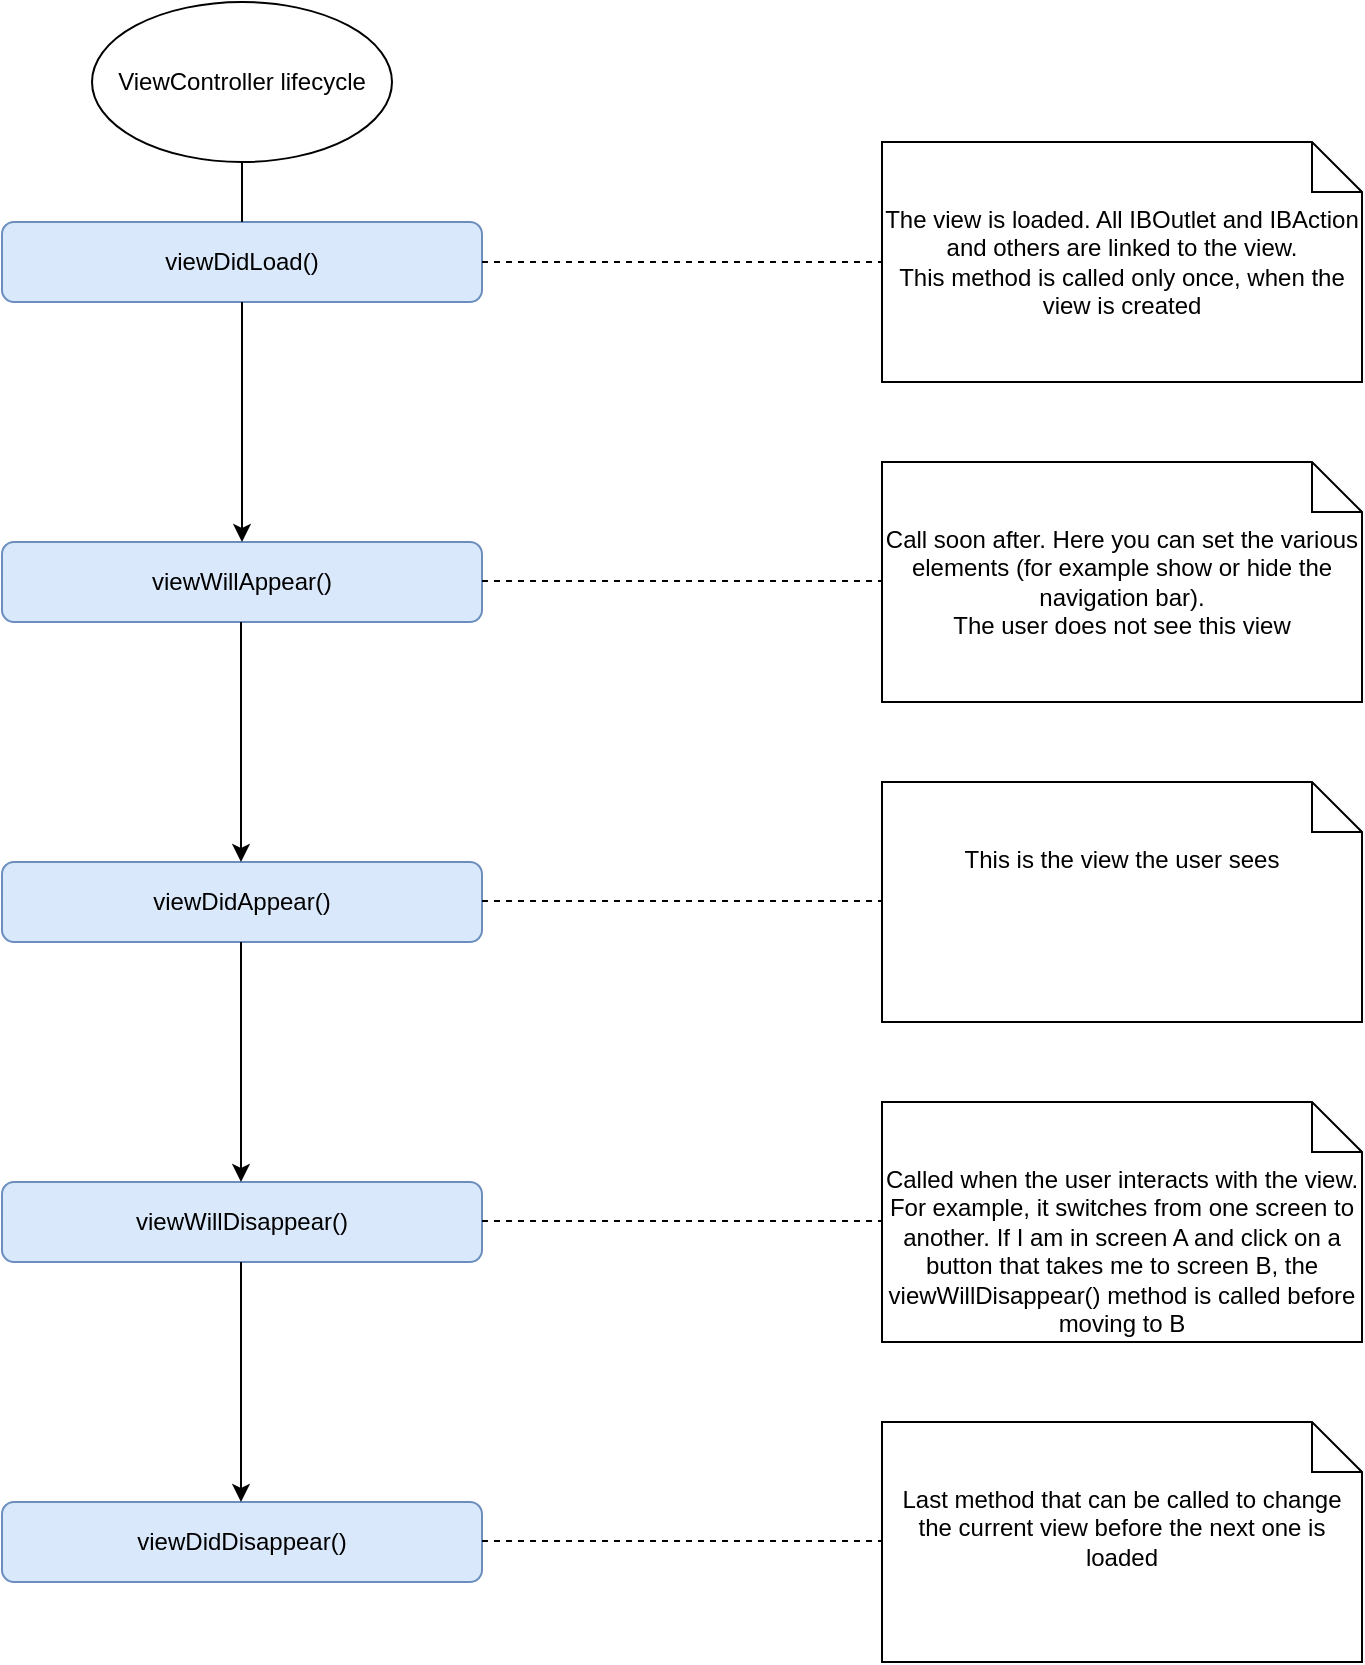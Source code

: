<mxfile version="20.3.0" type="device"><diagram id="C5RBs43oDa-KdzZeNtuy" name="Page-1"><mxGraphModel dx="1426" dy="823" grid="1" gridSize="10" guides="1" tooltips="1" connect="1" arrows="1" fold="1" page="1" pageScale="1" pageWidth="827" pageHeight="1169" math="0" shadow="0"><root><mxCell id="WIyWlLk6GJQsqaUBKTNV-0"/><mxCell id="WIyWlLk6GJQsqaUBKTNV-1" parent="WIyWlLk6GJQsqaUBKTNV-0"/><mxCell id="tubEye0YgY9Ee9QJ9XHM-0" value="viewDidLoad()" style="rounded=1;whiteSpace=wrap;html=1;fillColor=#dae8fc;strokeColor=#6c8ebf;" vertex="1" parent="WIyWlLk6GJQsqaUBKTNV-1"><mxGeometry x="40" y="120" width="240" height="40" as="geometry"/></mxCell><mxCell id="tubEye0YgY9Ee9QJ9XHM-3" value="viewDidAppear()" style="rounded=1;whiteSpace=wrap;html=1;fillColor=#dae8fc;strokeColor=#6c8ebf;" vertex="1" parent="WIyWlLk6GJQsqaUBKTNV-1"><mxGeometry x="40" y="440" width="240" height="40" as="geometry"/></mxCell><mxCell id="tubEye0YgY9Ee9QJ9XHM-4" value="viewWillDisappear()" style="rounded=1;whiteSpace=wrap;html=1;fillColor=#dae8fc;strokeColor=#6c8ebf;" vertex="1" parent="WIyWlLk6GJQsqaUBKTNV-1"><mxGeometry x="40" y="600" width="240" height="40" as="geometry"/></mxCell><mxCell id="tubEye0YgY9Ee9QJ9XHM-6" value="viewDidDisappear()" style="rounded=1;whiteSpace=wrap;html=1;fillColor=#dae8fc;strokeColor=#6c8ebf;" vertex="1" parent="WIyWlLk6GJQsqaUBKTNV-1"><mxGeometry x="40" y="760" width="240" height="40" as="geometry"/></mxCell><mxCell id="tubEye0YgY9Ee9QJ9XHM-8" value="&lt;div&gt;The view is loaded. All IBOutlet and IBAction and others are linked to the view.&lt;/div&gt;&lt;div&gt;This method is called only once, when the view is created&lt;/div&gt;" style="shape=note2;boundedLbl=1;whiteSpace=wrap;html=1;size=25;verticalAlign=top;align=center;" vertex="1" parent="WIyWlLk6GJQsqaUBKTNV-1"><mxGeometry x="480" y="80" width="240" height="120" as="geometry"/></mxCell><mxCell id="tubEye0YgY9Ee9QJ9XHM-9" value="&lt;div&gt;Call soon after. Here you can set the various elements (for example show or hide the navigation bar).&lt;/div&gt;&lt;div&gt;The user does not see this view&lt;/div&gt;&lt;div&gt;&lt;br&gt;&lt;/div&gt;" style="shape=note2;boundedLbl=1;whiteSpace=wrap;html=1;size=25;verticalAlign=top;align=center;" vertex="1" parent="WIyWlLk6GJQsqaUBKTNV-1"><mxGeometry x="480" y="240" width="240" height="120" as="geometry"/></mxCell><mxCell id="tubEye0YgY9Ee9QJ9XHM-10" value="viewWillAppear()" style="rounded=1;whiteSpace=wrap;html=1;fillColor=#dae8fc;strokeColor=#6c8ebf;" vertex="1" parent="WIyWlLk6GJQsqaUBKTNV-1"><mxGeometry x="40" y="280" width="240" height="40" as="geometry"/></mxCell><mxCell id="tubEye0YgY9Ee9QJ9XHM-11" value="&lt;div&gt;This is the view the user sees&lt;br&gt;&lt;/div&gt;" style="shape=note2;boundedLbl=1;whiteSpace=wrap;html=1;size=25;verticalAlign=top;align=center;" vertex="1" parent="WIyWlLk6GJQsqaUBKTNV-1"><mxGeometry x="480" y="400" width="240" height="120" as="geometry"/></mxCell><mxCell id="tubEye0YgY9Ee9QJ9XHM-12" value="&lt;div&gt;Called when the user interacts with the view. For example, it switches from one screen to another.&amp;nbsp;&lt;span style=&quot;background-color: initial;&quot;&gt;If I am in screen A and click on a button that takes me to screen B, the viewWillDisappear() method is called before moving to B&lt;/span&gt;&lt;/div&gt;" style="shape=note2;boundedLbl=1;whiteSpace=wrap;html=1;size=25;verticalAlign=top;align=center;" vertex="1" parent="WIyWlLk6GJQsqaUBKTNV-1"><mxGeometry x="480" y="560" width="240" height="120" as="geometry"/></mxCell><mxCell id="tubEye0YgY9Ee9QJ9XHM-13" value="&lt;div&gt;Last method that can be called to change the current view before the next one is loaded&lt;br&gt;&lt;/div&gt;" style="shape=note2;boundedLbl=1;whiteSpace=wrap;html=1;size=25;verticalAlign=top;align=center;" vertex="1" parent="WIyWlLk6GJQsqaUBKTNV-1"><mxGeometry x="480" y="720" width="240" height="120" as="geometry"/></mxCell><mxCell id="tubEye0YgY9Ee9QJ9XHM-15" value="" style="endArrow=classic;html=1;rounded=0;exitX=0.5;exitY=1;exitDx=0;exitDy=0;entryX=0.5;entryY=0;entryDx=0;entryDy=0;" edge="1" parent="WIyWlLk6GJQsqaUBKTNV-1" source="tubEye0YgY9Ee9QJ9XHM-0" target="tubEye0YgY9Ee9QJ9XHM-10"><mxGeometry width="50" height="50" relative="1" as="geometry"><mxPoint x="160" y="220" as="sourcePoint"/><mxPoint x="210" y="170" as="targetPoint"/></mxGeometry></mxCell><mxCell id="tubEye0YgY9Ee9QJ9XHM-16" value="" style="endArrow=classic;html=1;rounded=0;exitX=0.5;exitY=1;exitDx=0;exitDy=0;entryX=0.5;entryY=0;entryDx=0;entryDy=0;" edge="1" parent="WIyWlLk6GJQsqaUBKTNV-1"><mxGeometry width="50" height="50" relative="1" as="geometry"><mxPoint x="159.5" y="320" as="sourcePoint"/><mxPoint x="159.5" y="440" as="targetPoint"/></mxGeometry></mxCell><mxCell id="tubEye0YgY9Ee9QJ9XHM-17" value="" style="endArrow=classic;html=1;rounded=0;exitX=0.5;exitY=1;exitDx=0;exitDy=0;entryX=0.5;entryY=0;entryDx=0;entryDy=0;" edge="1" parent="WIyWlLk6GJQsqaUBKTNV-1"><mxGeometry width="50" height="50" relative="1" as="geometry"><mxPoint x="159.5" y="480" as="sourcePoint"/><mxPoint x="159.5" y="600" as="targetPoint"/></mxGeometry></mxCell><mxCell id="tubEye0YgY9Ee9QJ9XHM-18" value="" style="endArrow=classic;html=1;rounded=0;exitX=0.5;exitY=1;exitDx=0;exitDy=0;entryX=0.5;entryY=0;entryDx=0;entryDy=0;" edge="1" parent="WIyWlLk6GJQsqaUBKTNV-1"><mxGeometry width="50" height="50" relative="1" as="geometry"><mxPoint x="159.5" y="640" as="sourcePoint"/><mxPoint x="159.5" y="760" as="targetPoint"/></mxGeometry></mxCell><mxCell id="tubEye0YgY9Ee9QJ9XHM-20" value="ViewController lifecycle" style="ellipse;whiteSpace=wrap;html=1;" vertex="1" parent="WIyWlLk6GJQsqaUBKTNV-1"><mxGeometry x="85" y="10" width="150" height="80" as="geometry"/></mxCell><mxCell id="tubEye0YgY9Ee9QJ9XHM-21" value="" style="endArrow=none;html=1;rounded=0;entryX=0.5;entryY=1;entryDx=0;entryDy=0;exitX=0.5;exitY=0;exitDx=0;exitDy=0;" edge="1" parent="WIyWlLk6GJQsqaUBKTNV-1" source="tubEye0YgY9Ee9QJ9XHM-0" target="tubEye0YgY9Ee9QJ9XHM-20"><mxGeometry width="50" height="50" relative="1" as="geometry"><mxPoint x="220" y="320" as="sourcePoint"/><mxPoint x="270" y="270" as="targetPoint"/></mxGeometry></mxCell><mxCell id="tubEye0YgY9Ee9QJ9XHM-24" value="" style="endArrow=none;dashed=1;html=1;rounded=0;exitX=1;exitY=0.5;exitDx=0;exitDy=0;" edge="1" parent="WIyWlLk6GJQsqaUBKTNV-1" source="tubEye0YgY9Ee9QJ9XHM-0" target="tubEye0YgY9Ee9QJ9XHM-8"><mxGeometry width="50" height="50" relative="1" as="geometry"><mxPoint x="340" y="190" as="sourcePoint"/><mxPoint x="390" y="140" as="targetPoint"/></mxGeometry></mxCell><mxCell id="tubEye0YgY9Ee9QJ9XHM-25" value="" style="endArrow=none;dashed=1;html=1;rounded=0;exitX=1;exitY=0.5;exitDx=0;exitDy=0;" edge="1" parent="WIyWlLk6GJQsqaUBKTNV-1"><mxGeometry width="50" height="50" relative="1" as="geometry"><mxPoint x="280" y="299.5" as="sourcePoint"/><mxPoint x="480" y="299.5" as="targetPoint"/></mxGeometry></mxCell><mxCell id="tubEye0YgY9Ee9QJ9XHM-26" value="" style="endArrow=none;dashed=1;html=1;rounded=0;exitX=1;exitY=0.5;exitDx=0;exitDy=0;" edge="1" parent="WIyWlLk6GJQsqaUBKTNV-1"><mxGeometry width="50" height="50" relative="1" as="geometry"><mxPoint x="280" y="459.5" as="sourcePoint"/><mxPoint x="480" y="459.5" as="targetPoint"/></mxGeometry></mxCell><mxCell id="tubEye0YgY9Ee9QJ9XHM-27" value="" style="endArrow=none;dashed=1;html=1;rounded=0;exitX=1;exitY=0.5;exitDx=0;exitDy=0;" edge="1" parent="WIyWlLk6GJQsqaUBKTNV-1"><mxGeometry width="50" height="50" relative="1" as="geometry"><mxPoint x="280" y="619.5" as="sourcePoint"/><mxPoint x="480" y="619.5" as="targetPoint"/></mxGeometry></mxCell><mxCell id="tubEye0YgY9Ee9QJ9XHM-28" value="" style="endArrow=none;dashed=1;html=1;rounded=0;exitX=1;exitY=0.5;exitDx=0;exitDy=0;" edge="1" parent="WIyWlLk6GJQsqaUBKTNV-1"><mxGeometry width="50" height="50" relative="1" as="geometry"><mxPoint x="280" y="779.5" as="sourcePoint"/><mxPoint x="480" y="779.5" as="targetPoint"/></mxGeometry></mxCell></root></mxGraphModel></diagram></mxfile>